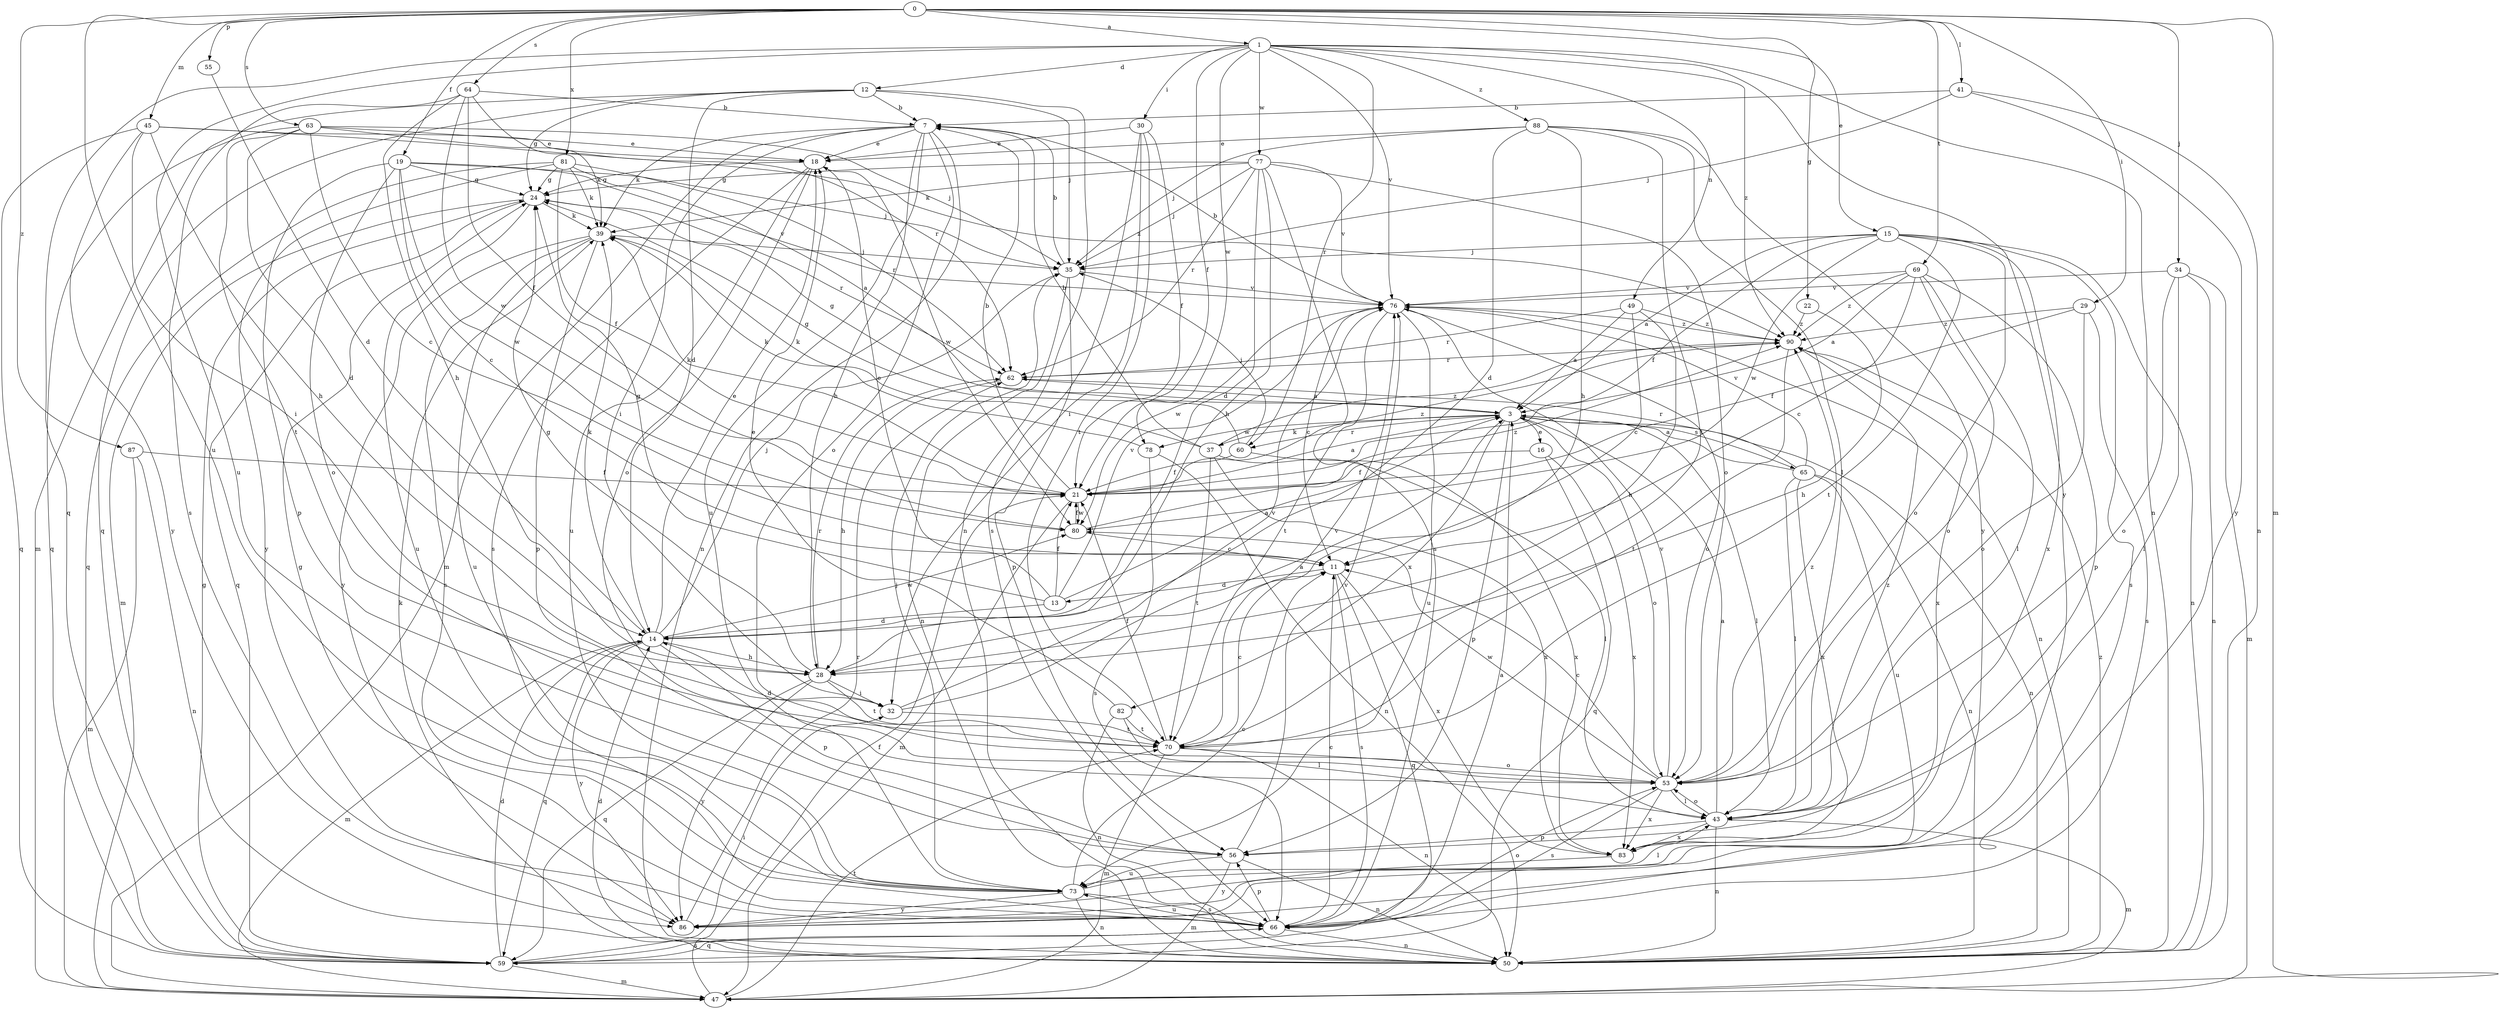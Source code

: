strict digraph  {
0;
1;
3;
7;
11;
12;
13;
14;
15;
16;
18;
19;
21;
22;
24;
28;
29;
30;
32;
34;
35;
37;
39;
41;
43;
45;
47;
49;
50;
53;
55;
56;
59;
60;
62;
63;
64;
65;
66;
69;
70;
73;
76;
77;
78;
80;
81;
82;
83;
86;
87;
88;
90;
0 -> 1  [label=a];
0 -> 15  [label=e];
0 -> 19  [label=f];
0 -> 22  [label=g];
0 -> 29  [label=i];
0 -> 34  [label=j];
0 -> 41  [label=l];
0 -> 45  [label=m];
0 -> 47  [label=m];
0 -> 55  [label=p];
0 -> 63  [label=s];
0 -> 64  [label=s];
0 -> 69  [label=t];
0 -> 73  [label=u];
0 -> 81  [label=x];
0 -> 87  [label=z];
1 -> 12  [label=d];
1 -> 21  [label=f];
1 -> 30  [label=i];
1 -> 49  [label=n];
1 -> 50  [label=n];
1 -> 59  [label=q];
1 -> 60  [label=r];
1 -> 73  [label=u];
1 -> 76  [label=v];
1 -> 77  [label=w];
1 -> 78  [label=w];
1 -> 86  [label=y];
1 -> 88  [label=z];
1 -> 90  [label=z];
3 -> 16  [label=e];
3 -> 24  [label=g];
3 -> 37  [label=k];
3 -> 43  [label=l];
3 -> 50  [label=n];
3 -> 53  [label=o];
3 -> 56  [label=p];
3 -> 60  [label=r];
3 -> 65  [label=s];
3 -> 78  [label=w];
3 -> 82  [label=x];
7 -> 18  [label=e];
7 -> 28  [label=h];
7 -> 32  [label=i];
7 -> 39  [label=k];
7 -> 47  [label=m];
7 -> 50  [label=n];
7 -> 53  [label=o];
7 -> 73  [label=u];
11 -> 13  [label=d];
11 -> 59  [label=q];
11 -> 66  [label=s];
11 -> 83  [label=x];
12 -> 7  [label=b];
12 -> 14  [label=d];
12 -> 24  [label=g];
12 -> 35  [label=j];
12 -> 47  [label=m];
12 -> 50  [label=n];
12 -> 59  [label=q];
13 -> 3  [label=a];
13 -> 14  [label=d];
13 -> 18  [label=e];
13 -> 21  [label=f];
13 -> 24  [label=g];
13 -> 76  [label=v];
14 -> 18  [label=e];
14 -> 28  [label=h];
14 -> 35  [label=j];
14 -> 39  [label=k];
14 -> 47  [label=m];
14 -> 56  [label=p];
14 -> 59  [label=q];
14 -> 80  [label=w];
14 -> 86  [label=y];
15 -> 3  [label=a];
15 -> 21  [label=f];
15 -> 35  [label=j];
15 -> 50  [label=n];
15 -> 53  [label=o];
15 -> 66  [label=s];
15 -> 70  [label=t];
15 -> 80  [label=w];
15 -> 83  [label=x];
16 -> 21  [label=f];
16 -> 59  [label=q];
16 -> 83  [label=x];
18 -> 24  [label=g];
18 -> 53  [label=o];
18 -> 66  [label=s];
18 -> 73  [label=u];
18 -> 80  [label=w];
19 -> 11  [label=c];
19 -> 24  [label=g];
19 -> 35  [label=j];
19 -> 53  [label=o];
19 -> 56  [label=p];
19 -> 76  [label=v];
19 -> 80  [label=w];
21 -> 3  [label=a];
21 -> 7  [label=b];
21 -> 39  [label=k];
21 -> 47  [label=m];
21 -> 80  [label=w];
21 -> 90  [label=z];
22 -> 28  [label=h];
22 -> 90  [label=z];
24 -> 39  [label=k];
24 -> 47  [label=m];
24 -> 59  [label=q];
24 -> 62  [label=r];
24 -> 73  [label=u];
28 -> 24  [label=g];
28 -> 32  [label=i];
28 -> 59  [label=q];
28 -> 62  [label=r];
28 -> 70  [label=t];
28 -> 86  [label=y];
29 -> 21  [label=f];
29 -> 53  [label=o];
29 -> 66  [label=s];
29 -> 90  [label=z];
30 -> 18  [label=e];
30 -> 21  [label=f];
30 -> 32  [label=i];
30 -> 66  [label=s];
30 -> 70  [label=t];
32 -> 3  [label=a];
32 -> 70  [label=t];
32 -> 76  [label=v];
34 -> 43  [label=l];
34 -> 47  [label=m];
34 -> 50  [label=n];
34 -> 53  [label=o];
34 -> 76  [label=v];
35 -> 7  [label=b];
35 -> 50  [label=n];
35 -> 56  [label=p];
35 -> 76  [label=v];
37 -> 7  [label=b];
37 -> 39  [label=k];
37 -> 43  [label=l];
37 -> 70  [label=t];
37 -> 83  [label=x];
37 -> 90  [label=z];
39 -> 35  [label=j];
39 -> 56  [label=p];
39 -> 66  [label=s];
39 -> 73  [label=u];
39 -> 86  [label=y];
41 -> 7  [label=b];
41 -> 35  [label=j];
41 -> 50  [label=n];
41 -> 86  [label=y];
43 -> 3  [label=a];
43 -> 47  [label=m];
43 -> 50  [label=n];
43 -> 53  [label=o];
43 -> 56  [label=p];
43 -> 83  [label=x];
43 -> 90  [label=z];
45 -> 18  [label=e];
45 -> 28  [label=h];
45 -> 32  [label=i];
45 -> 59  [label=q];
45 -> 86  [label=y];
45 -> 90  [label=z];
47 -> 21  [label=f];
47 -> 70  [label=t];
49 -> 3  [label=a];
49 -> 11  [label=c];
49 -> 28  [label=h];
49 -> 62  [label=r];
49 -> 90  [label=z];
50 -> 14  [label=d];
50 -> 39  [label=k];
50 -> 90  [label=z];
53 -> 11  [label=c];
53 -> 43  [label=l];
53 -> 66  [label=s];
53 -> 76  [label=v];
53 -> 80  [label=w];
53 -> 83  [label=x];
53 -> 90  [label=z];
55 -> 14  [label=d];
56 -> 47  [label=m];
56 -> 50  [label=n];
56 -> 73  [label=u];
56 -> 76  [label=v];
59 -> 14  [label=d];
59 -> 24  [label=g];
59 -> 32  [label=i];
59 -> 47  [label=m];
59 -> 66  [label=s];
60 -> 21  [label=f];
60 -> 24  [label=g];
60 -> 35  [label=j];
60 -> 83  [label=x];
62 -> 3  [label=a];
62 -> 28  [label=h];
63 -> 11  [label=c];
63 -> 14  [label=d];
63 -> 18  [label=e];
63 -> 35  [label=j];
63 -> 39  [label=k];
63 -> 59  [label=q];
63 -> 70  [label=t];
64 -> 7  [label=b];
64 -> 21  [label=f];
64 -> 28  [label=h];
64 -> 62  [label=r];
64 -> 66  [label=s];
64 -> 80  [label=w];
65 -> 3  [label=a];
65 -> 43  [label=l];
65 -> 50  [label=n];
65 -> 62  [label=r];
65 -> 73  [label=u];
65 -> 76  [label=v];
65 -> 83  [label=x];
66 -> 3  [label=a];
66 -> 11  [label=c];
66 -> 24  [label=g];
66 -> 50  [label=n];
66 -> 53  [label=o];
66 -> 56  [label=p];
66 -> 59  [label=q];
66 -> 73  [label=u];
69 -> 3  [label=a];
69 -> 11  [label=c];
69 -> 43  [label=l];
69 -> 53  [label=o];
69 -> 56  [label=p];
69 -> 76  [label=v];
69 -> 90  [label=z];
70 -> 11  [label=c];
70 -> 14  [label=d];
70 -> 21  [label=f];
70 -> 47  [label=m];
70 -> 50  [label=n];
70 -> 53  [label=o];
70 -> 76  [label=v];
73 -> 11  [label=c];
73 -> 35  [label=j];
73 -> 43  [label=l];
73 -> 50  [label=n];
73 -> 66  [label=s];
73 -> 86  [label=y];
76 -> 7  [label=b];
76 -> 11  [label=c];
76 -> 50  [label=n];
76 -> 53  [label=o];
76 -> 70  [label=t];
76 -> 73  [label=u];
76 -> 80  [label=w];
76 -> 90  [label=z];
77 -> 14  [label=d];
77 -> 24  [label=g];
77 -> 28  [label=h];
77 -> 35  [label=j];
77 -> 39  [label=k];
77 -> 53  [label=o];
77 -> 62  [label=r];
77 -> 66  [label=s];
77 -> 76  [label=v];
78 -> 39  [label=k];
78 -> 50  [label=n];
78 -> 66  [label=s];
80 -> 11  [label=c];
80 -> 21  [label=f];
80 -> 90  [label=z];
81 -> 3  [label=a];
81 -> 21  [label=f];
81 -> 24  [label=g];
81 -> 39  [label=k];
81 -> 59  [label=q];
81 -> 62  [label=r];
81 -> 86  [label=y];
82 -> 18  [label=e];
82 -> 43  [label=l];
82 -> 50  [label=n];
82 -> 70  [label=t];
83 -> 86  [label=y];
86 -> 62  [label=r];
87 -> 21  [label=f];
87 -> 47  [label=m];
87 -> 50  [label=n];
88 -> 14  [label=d];
88 -> 18  [label=e];
88 -> 28  [label=h];
88 -> 35  [label=j];
88 -> 43  [label=l];
88 -> 70  [label=t];
88 -> 86  [label=y];
90 -> 62  [label=r];
90 -> 70  [label=t];
90 -> 83  [label=x];
}
